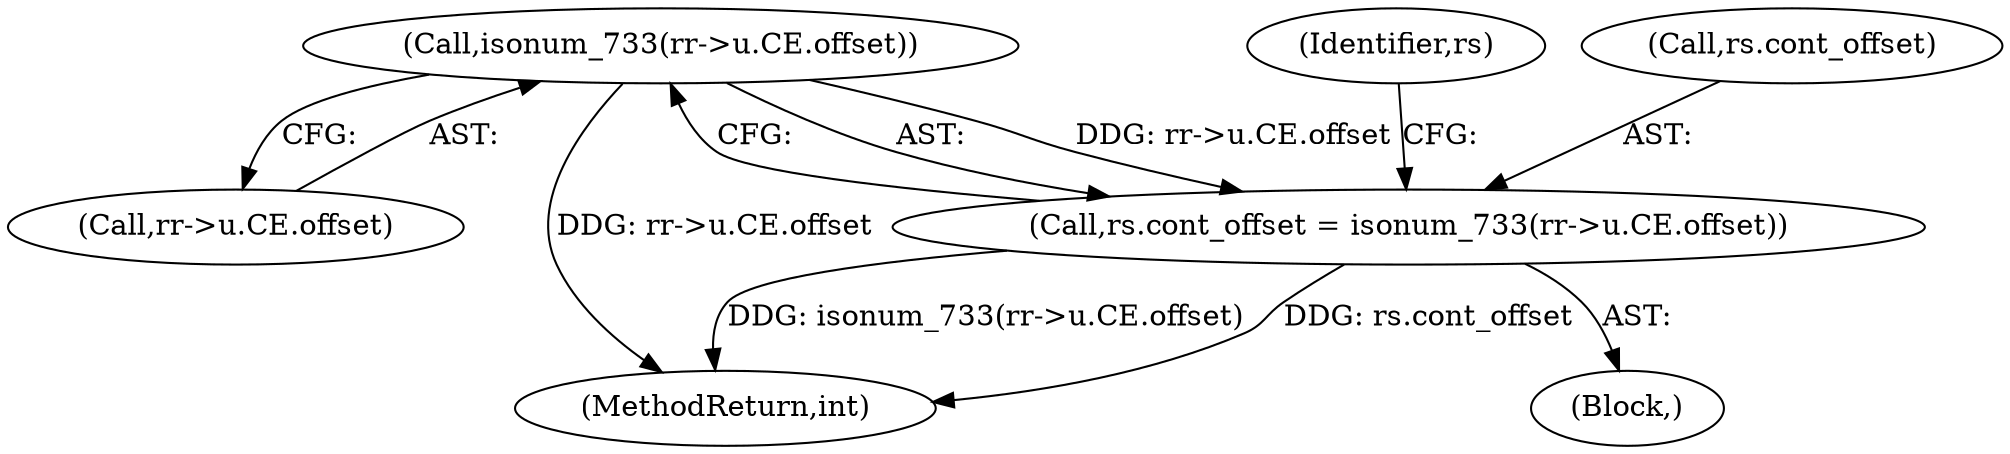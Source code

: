 digraph "0_linux_99d825822eade8d827a1817357cbf3f889a552d6@pointer" {
"1000248" [label="(Call,isonum_733(rr->u.CE.offset))"];
"1000244" [label="(Call,rs.cont_offset = isonum_733(rr->u.CE.offset))"];
"1000209" [label="(Block,)"];
"1000248" [label="(Call,isonum_733(rr->u.CE.offset))"];
"1000258" [label="(Identifier,rs)"];
"1000244" [label="(Call,rs.cont_offset = isonum_733(rr->u.CE.offset))"];
"1000249" [label="(Call,rr->u.CE.offset)"];
"1000245" [label="(Call,rs.cont_offset)"];
"1000414" [label="(MethodReturn,int)"];
"1000248" -> "1000244"  [label="AST: "];
"1000248" -> "1000249"  [label="CFG: "];
"1000249" -> "1000248"  [label="AST: "];
"1000244" -> "1000248"  [label="CFG: "];
"1000248" -> "1000414"  [label="DDG: rr->u.CE.offset"];
"1000248" -> "1000244"  [label="DDG: rr->u.CE.offset"];
"1000244" -> "1000209"  [label="AST: "];
"1000245" -> "1000244"  [label="AST: "];
"1000258" -> "1000244"  [label="CFG: "];
"1000244" -> "1000414"  [label="DDG: isonum_733(rr->u.CE.offset)"];
"1000244" -> "1000414"  [label="DDG: rs.cont_offset"];
}
